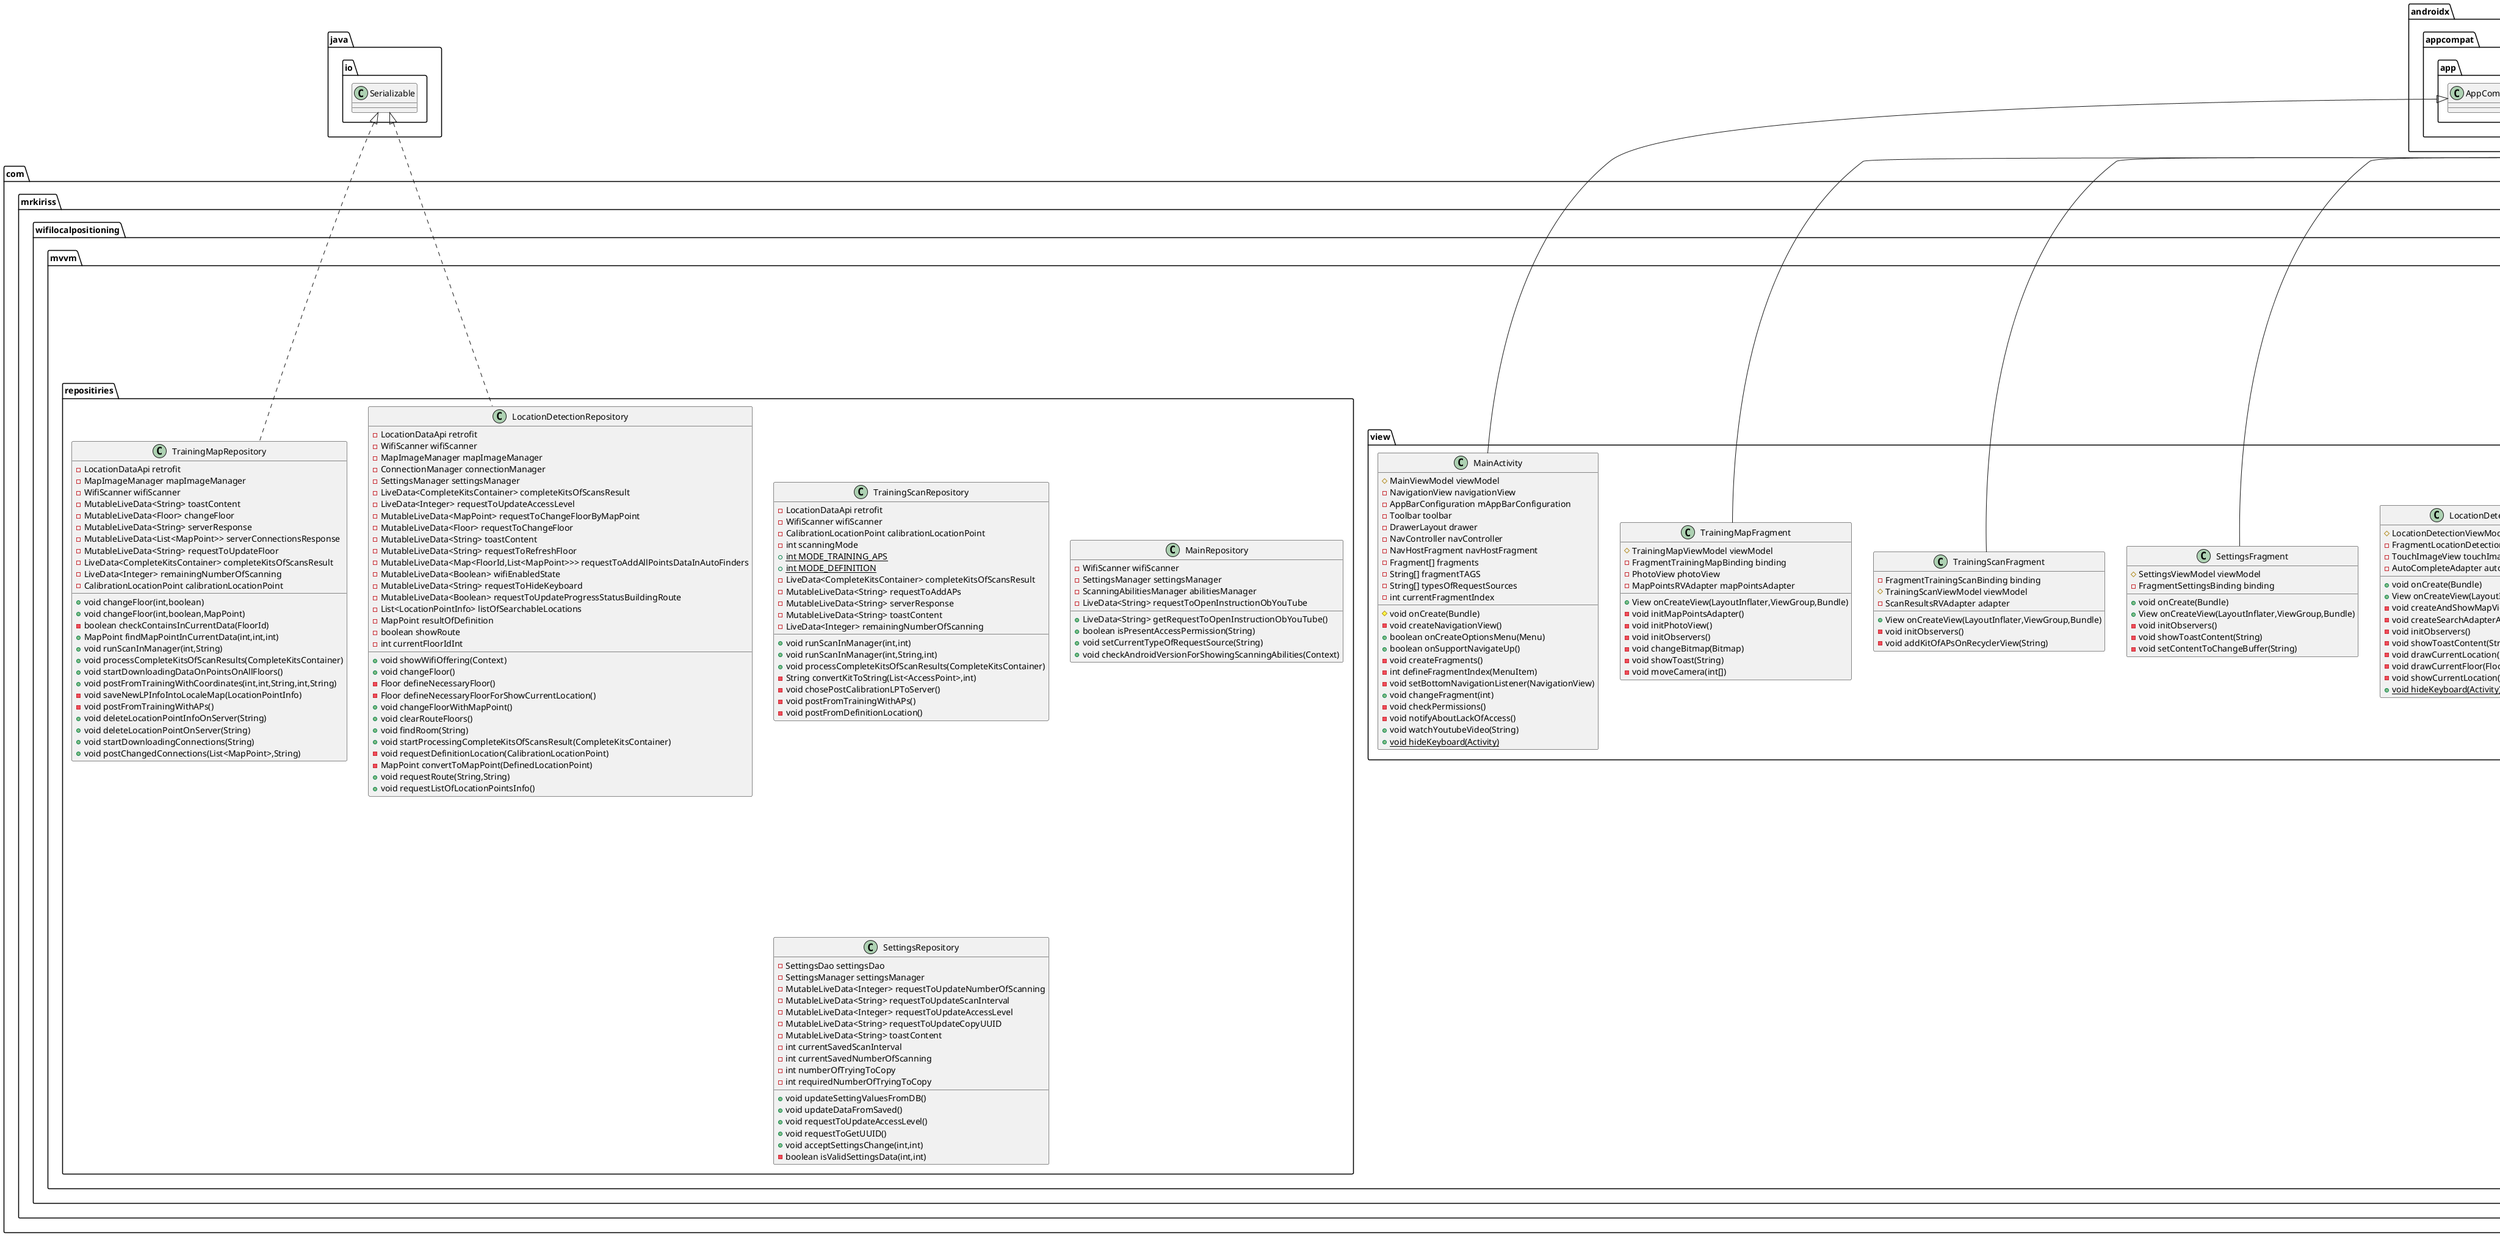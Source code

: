 @startuml
class com.mrkiriss.wifilocalpositioning.mvvm.repositiries.TrainingMapRepository {
- LocationDataApi retrofit
- MapImageManager mapImageManager
- WifiScanner wifiScanner
- MutableLiveData<String> toastContent
- MutableLiveData<Floor> changeFloor
- MutableLiveData<String> serverResponse
- MutableLiveData<List<MapPoint>> serverConnectionsResponse
- MutableLiveData<String> requestToUpdateFloor
- LiveData<CompleteKitsContainer> completeKitsOfScansResult
- LiveData<Integer> remainingNumberOfScanning
- CalibrationLocationPoint calibrationLocationPoint
+ void changeFloor(int,boolean)
+ void changeFloor(int,boolean,MapPoint)
- boolean checkContainsInCurrentData(FloorId)
+ MapPoint findMapPointInCurrentData(int,int,int)
+ void runScanInManager(int,String)
+ void processCompleteKitsOfScanResults(CompleteKitsContainer)
+ void startDownloadingDataOnPointsOnAllFloors()
+ void postFromTrainingWithCoordinates(int,int,String,int,String)
- void saveNewLPInfoIntoLocaleMap(LocationPointInfo)
- void postFromTrainingWithAPs()
+ void deleteLocationPointInfoOnServer(String)
+ void deleteLocationPointOnServer(String)
+ void startDownloadingConnections(String)
+ void postChangedConnections(List<MapPoint>,String)
}
class com.mrkiriss.wifilocalpositioning.mvvm.view.LocationDetectionFragment {
# LocationDetectionViewModel viewModel
- FragmentLocationDetectionBindingImpl binding
- TouchImageView touchImageView
- AutoCompleteAdapter autoCompleteAdapter
+ void onCreate(Bundle)
+ View onCreateView(LayoutInflater,ViewGroup,Bundle)
- void createAndShowMapView()
- void createSearchAdapterAndSetSettings()
- void initObservers()
- void showToastContent(String)
- void drawCurrentLocation(MapPoint)
- void drawCurrentFloor(Floor)
- void showCurrentLocation(MapPoint)
+ {static} void hideKeyboard(Activity)
}
class com.mrkiriss.wifilocalpositioning.mvvm.view.SettingsFragment {
# SettingsViewModel viewModel
- FragmentSettingsBinding binding
+ void onCreate(Bundle)
+ View onCreateView(LayoutInflater,ViewGroup,Bundle)
- void initObservers()
- void showToastContent(String)
- void setContentToChangeBuffer(String)
}
class com.mrkiriss.wifilocalpositioning.mvvm.viewmodel.TrainingMapViewModel {
- TrainingMapRepository repository
- ObservableInt selectedMod
- ObservableBoolean showMapPoints
- ObservableInt floorNumber
- ObservableField<MapPoint> selectedMapPoint
- ObservableField<String> serverResponse
- ObservableField<String> inputY
- ObservableField<String> inputX
- ObservableField<String> inputCabId
- ObservableInt selectedRoomType
- ObservableInt selectedFloorId
- ObservableInt remainingNumberOfScanKits
- ObservableField<String> inputNumberOfScanKits
- ObservableField<MapPoint> selectedToChangMapPoint
- ObservableField<String> contentOnActionsButtonChangesNeighbors
+ String MODE_SELECT_MAIN
+ String MODE_ADD_SECONDLY
- List<MapPoint> currentChangeableConnections
- LiveData<Floor> changeFloor
- LiveData<String> serverResponseRequest
- MutableLiveData<String> requestToUpdateFloor
- MutableLiveData<String> toastContent
- MutableLiveData<int[]> moveCamera
- LiveData<CompleteKitsContainer> completeKitsOfScansResult
- LiveData<Integer> remainingNumberOfScanning
- MutableLiveData<List<MapPoint>> serverConnectionsResponse
- MutableLiveData<MapPoint> requestToAddSecondlyMapPointToRV
- MutableLiveData<List<MapPoint>> requestToChangeSecondlyMapPointListInRV
+ void processShowSelectedMapPoint(boolean)
- void processModePointInfo(boolean)
- void startFindNearPoint()
+ void arrowInc()
+ void arrowDec()
+ void startFloorChanging()
+ void startFloorChanging(MapPoint)
+ void startUpdatingMapPointLists()
+ void updateFloor(String)
+ void postPointInformationToServer()
+ void startScanning()
+ void processCompleteKitsOfScanResults(CompleteKitsContainer)
+ void selectActionForChangingNeighbors()
- void processSelectMainMode(MapPoint)
+ void processServerConnectionsResponse(List<MapPoint>)
- void processAddSecondlyMode(MapPoint)
+ void processDeleteSecondly(MapPoint)
+ void acceptPointChangingNeighbors()
+ void cancelPointChangingNeighbors()
+ void startDeletingLPINfo()
+ void startDeletingLP()
}
class com.mrkiriss.wifilocalpositioning.mvvm.view.TrainingScanFragment {
- FragmentTrainingScanBinding binding
# TrainingScanViewModel viewModel
- ScanResultsRVAdapter adapter
+ View onCreateView(LayoutInflater,ViewGroup,Bundle)
- void initObservers()
- void addKitOfAPsOnRecyclerView(String)
}
class com.mrkiriss.wifilocalpositioning.mvvm.repositiries.LocationDetectionRepository {
- LocationDataApi retrofit
- WifiScanner wifiScanner
- MapImageManager mapImageManager
- ConnectionManager connectionManager
- SettingsManager settingsManager
- LiveData<CompleteKitsContainer> completeKitsOfScansResult
- LiveData<Integer> requestToUpdateAccessLevel
- MutableLiveData<MapPoint> requestToChangeFloorByMapPoint
- MutableLiveData<Floor> requestToChangeFloor
- MutableLiveData<String> toastContent
- MutableLiveData<String> requestToRefreshFloor
- MutableLiveData<Map<FloorId,List<MapPoint>>> requestToAddAllPointsDataInAutoFinders
- MutableLiveData<Boolean> wifiEnabledState
- MutableLiveData<String> requestToHideKeyboard
- MutableLiveData<Boolean> requestToUpdateProgressStatusBuildingRoute
- List<LocationPointInfo> listOfSearchableLocations
- MapPoint resultOfDefinition
- boolean showRoute
- int currentFloorIdInt
+ void showWifiOffering(Context)
+ void changeFloor()
- Floor defineNecessaryFloor()
- Floor defineNecessaryFloorForShowCurrentLocation()
+ void changeFloorWithMapPoint()
+ void clearRouteFloors()
+ void findRoom(String)
+ void startProcessingCompleteKitsOfScansResult(CompleteKitsContainer)
- void requestDefinitionLocation(CalibrationLocationPoint)
- MapPoint convertToMapPoint(DefinedLocationPoint)
+ void requestRoute(String,String)
+ void requestListOfLocationPointsInfo()
}
class com.mrkiriss.wifilocalpositioning.mvvm.repositiries.TrainingScanRepository {
- LocationDataApi retrofit
- WifiScanner wifiScanner
- CalibrationLocationPoint calibrationLocationPoint
- int scanningMode
+ {static} int MODE_TRAINING_APS
+ {static} int MODE_DEFINITION
- LiveData<CompleteKitsContainer> completeKitsOfScansResult
- MutableLiveData<String> requestToAddAPs
- MutableLiveData<String> serverResponse
- MutableLiveData<String> toastContent
- LiveData<Integer> remainingNumberOfScanning
+ void runScanInManager(int,int)
+ void runScanInManager(int,String,int)
+ void processCompleteKitsOfScanResults(CompleteKitsContainer)
- String convertKitToString(List<AccessPoint>,int)
- void chosePostCalibrationLPToServer()
- void postFromTrainingWithAPs()
- void postFromDefinitionLocation()
}
class com.mrkiriss.wifilocalpositioning.mvvm.viewmodel.LocationDetectionViewModel {
- LocationDetectionRepository repository
- LiveData<CompleteKitsContainer> completeKitsOfScansResult
- LiveData<MapPoint> requestToChangeFloorByMapPoint
- LiveData<Floor> requestToChangeFloor
- LiveData<Map<FloorId,List<MapPoint>>> requestToAddAllPointsDataInAutoFinders
- LiveData<Boolean> wifiEnabledState
- LiveData<String> requestToHideKeyboard
- LiveData<Boolean> requestToUpdateProgressStatusBuildingRoute
- LiveData<Integer> requestToUpdateAccessLevel
- MutableLiveData<String> requestToRefreshFloor
- MutableLiveData<String> toastContent
- ObservableInt floorNumber
- ObservableField<String> findInput
- ObservableField<String> departureInput
- ObservableField<String> destinationInput
- ObservableBoolean showRoute
- ObservableBoolean showFind
- ObservableBoolean progressOfBuildingRouteStatus
+ void startProcessingCompleteKitsOfScansResult(CompleteKitsContainer)
+ void onShowRoute()
+ void onHideRoute()
+ void onShowFind()
+ void onHideFind()
+ void arrowInc()
+ void arrowDec()
+ void startFloorChanging()
+ void onShowCurrentLocation()
+ void startBuildRoute()
+ void startFindRoom()
+ void showWifiOffering(Context)
}
class com.mrkiriss.wifilocalpositioning.mvvm.view.MainActivity {
# MainViewModel viewModel
- NavigationView navigationView
- AppBarConfiguration mAppBarConfiguration
- Toolbar toolbar
- DrawerLayout drawer
- NavController navController
- NavHostFragment navHostFragment
- Fragment[] fragments
- String[] fragmentTAGS
- String[] typesOfRequestSources
- int currentFragmentIndex
# void onCreate(Bundle)
- void createNavigationView()
+ boolean onCreateOptionsMenu(Menu)
+ boolean onSupportNavigateUp()
- void createFragments()
- int defineFragmentIndex(MenuItem)
- void setBottomNavigationListener(NavigationView)
+ void changeFragment(int)
- void checkPermissions()
- void notifyAboutLackOfAccess()
+ void watchYoutubeVideo(String)
+ {static} void hideKeyboard(Activity)
}
class com.mrkiriss.wifilocalpositioning.mvvm.view.TrainingMapFragment {
# TrainingMapViewModel viewModel
- FragmentTrainingMapBinding binding
- PhotoView photoView
- MapPointsRVAdapter mapPointsAdapter
+ View onCreateView(LayoutInflater,ViewGroup,Bundle)
- void initMapPointsAdapter()
- void initPhotoView()
- void initObservers()
- void changeBitmap(Bitmap)
- void showToast(String)
- void moveCamera(int[])
}
class com.mrkiriss.wifilocalpositioning.mvvm.viewmodel.TrainingScanViewModel {
- TrainingScanRepository trainingScanRepository
- ObservableInt remainingNumberOfScanning
- ObservableField<String> inputNumberOfScanKits
- ObservableField<String> inputY
- ObservableField<String> inputX
- ObservableField<String> inputCabId
- ObservableInt scanningMode
- ObservableBoolean isScanningStarted
- ObservableInt selectedMod
- LiveData<CompleteKitsContainer> completeKitsOfScansResult
- LiveData<String> requestToAddAPs
- MutableLiveData<String> resultOfScanningAfterCalibration
- MutableLiveData<String> toastContent
- MutableLiveData<List<String>> requestToClearRV
- LiveData<Integer> remainingNumberOfScanningLD
+ void startScanning()
- void convertScanningMode()
+ void startProcessingCompleteKitsOfScansResult(CompleteKitsContainer)
+ void changeScanningStatus(boolean)
+ void resetElements()
}
class com.mrkiriss.wifilocalpositioning.mvvm.viewmodel.SettingsViewModel {
- SettingsRepository repository
- ObservableField<String> scanInterval
- ObservableInt numberOfScanning
- ObservableInt accessLevel
- LiveData<Integer> requestToUpdateNumberOfScanning
- LiveData<String> requestToUpdateScanInterval
- LiveData<Integer> requestToUpdateAccessLevel
- LiveData<String> requestToUpdateCopyUUID
- MutableLiveData<String> toastContent
- void initSettingValuesFromDB()
+ void acceptSettingsChange()
+ void requestToUpdateAccessLevel()
+ void requestToCopyUUID()
}
class com.mrkiriss.wifilocalpositioning.mvvm.repositiries.MainRepository {
- WifiScanner wifiScanner
- SettingsManager settingsManager
- ScanningAbilitiesManager abilitiesManager
- LiveData<String> requestToOpenInstructionObYouTube
+ LiveData<String> getRequestToOpenInstructionObYouTube()
+ boolean isPresentAccessPermission(String)
+ void setCurrentTypeOfRequestSource(String)
+ void checkAndroidVersionForShowingScanningAbilities(Context)
}
class com.mrkiriss.wifilocalpositioning.mvvm.viewmodel.MainViewModel {
- MainRepository repository
- LiveData<String> requestToOpenInstructionObYouTube
+ LiveData<String> getRequestToOpenInstructionObYouTube()
+ boolean isPresentAccessPermission(String)
+ void setCurrentTypeOfRequestSource(String)
+ void checkAndroidVersionForShowingScanningAbilities(Context)
}
class com.mrkiriss.wifilocalpositioning.mvvm.repositiries.SettingsRepository {
- SettingsDao settingsDao
- SettingsManager settingsManager
- MutableLiveData<Integer> requestToUpdateNumberOfScanning
- MutableLiveData<String> requestToUpdateScanInterval
- MutableLiveData<Integer> requestToUpdateAccessLevel
- MutableLiveData<String> requestToUpdateCopyUUID
- MutableLiveData<String> toastContent
- int currentSavedScanInterval
- int currentSavedNumberOfScanning
- int numberOfTryingToCopy
- int requiredNumberOfTryingToCopy
+ void updateSettingValuesFromDB()
+ void updateDataFromSaved()
+ void requestToUpdateAccessLevel()
+ void requestToGetUUID()
+ void acceptSettingsChange(int,int)
- boolean isValidSettingsData(int,int)
}
class com.mrkiriss.wifilocalpositioning.mvvm.viewmodel.ItemMapPointViewModel {
- MapPoint mapPoint
- MutableLiveData<MapPoint> requestToDelete
+ void onDeleteClick()
}


java.io.Serializable <|.. com.mrkiriss.wifilocalpositioning.mvvm.repositiries.TrainingMapRepository
androidx.fragment.app.Fragment <|-- com.mrkiriss.wifilocalpositioning.mvvm.view.LocationDetectionFragment
androidx.fragment.app.Fragment <|-- com.mrkiriss.wifilocalpositioning.mvvm.view.SettingsFragment
androidx.lifecycle.ViewModel <|-- com.mrkiriss.wifilocalpositioning.mvvm.viewmodel.TrainingMapViewModel
androidx.fragment.app.Fragment <|-- com.mrkiriss.wifilocalpositioning.mvvm.view.TrainingScanFragment
java.io.Serializable <|.. com.mrkiriss.wifilocalpositioning.mvvm.repositiries.LocationDetectionRepository
androidx.lifecycle.ViewModel <|-- com.mrkiriss.wifilocalpositioning.mvvm.viewmodel.LocationDetectionViewModel
androidx.appcompat.app.AppCompatActivity <|-- com.mrkiriss.wifilocalpositioning.mvvm.view.MainActivity
androidx.fragment.app.Fragment <|-- com.mrkiriss.wifilocalpositioning.mvvm.view.TrainingMapFragment
androidx.lifecycle.ViewModel <|-- com.mrkiriss.wifilocalpositioning.mvvm.viewmodel.TrainingScanViewModel
androidx.lifecycle.ViewModel <|-- com.mrkiriss.wifilocalpositioning.mvvm.viewmodel.SettingsViewModel
androidx.lifecycle.ViewModel <|-- com.mrkiriss.wifilocalpositioning.mvvm.viewmodel.MainViewModel
androidx.lifecycle.ViewModel <|-- com.mrkiriss.wifilocalpositioning.mvvm.viewmodel.ItemMapPointViewModel
@enduml
